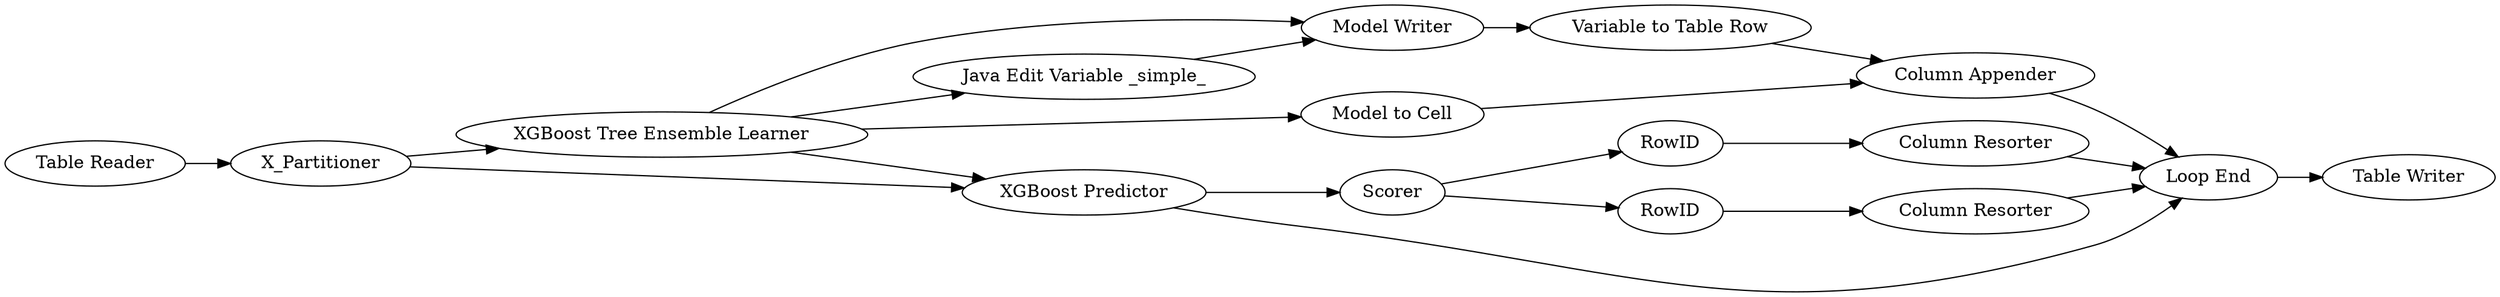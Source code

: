 digraph {
	"-578297451674073562_17905" [label="XGBoost Tree Ensemble Learner"]
	"-578297451674073562_17911" [label=Scorer]
	"-578297451674073562_17919" [label="Model Writer"]
	"-578297451674073562_17904" [label=X_Partitioner]
	"-578297451674073562_17922" [label="Column Appender"]
	"-578297451674073562_17914" [label=RowID]
	"-578297451674073562_17912" [label=RowID]
	"-578297451674073562_17915" [label="Column Resorter"]
	"-578297451674073562_17916" [label="Column Resorter"]
	"-578297451674073562_17921" [label="Variable to Table Row"]
	"-578297451674073562_17909" [label="Model to Cell"]
	"-578297451674073562_17920" [label="Java Edit Variable _simple_"]
	"-578297451674073562_17924" [label="Table Reader"]
	"-578297451674073562_17925" [label="Table Writer"]
	"-578297451674073562_17906" [label="XGBoost Predictor"]
	"-578297451674073562_17923" [label="Loop End"]
	"-578297451674073562_17905" -> "-578297451674073562_17909"
	"-578297451674073562_17916" -> "-578297451674073562_17923"
	"-578297451674073562_17905" -> "-578297451674073562_17906"
	"-578297451674073562_17911" -> "-578297451674073562_17912"
	"-578297451674073562_17923" -> "-578297451674073562_17925"
	"-578297451674073562_17905" -> "-578297451674073562_17919"
	"-578297451674073562_17906" -> "-578297451674073562_17923"
	"-578297451674073562_17919" -> "-578297451674073562_17921"
	"-578297451674073562_17921" -> "-578297451674073562_17922"
	"-578297451674073562_17914" -> "-578297451674073562_17916"
	"-578297451674073562_17906" -> "-578297451674073562_17911"
	"-578297451674073562_17922" -> "-578297451674073562_17923"
	"-578297451674073562_17904" -> "-578297451674073562_17906"
	"-578297451674073562_17924" -> "-578297451674073562_17904"
	"-578297451674073562_17909" -> "-578297451674073562_17922"
	"-578297451674073562_17915" -> "-578297451674073562_17923"
	"-578297451674073562_17920" -> "-578297451674073562_17919"
	"-578297451674073562_17911" -> "-578297451674073562_17914"
	"-578297451674073562_17912" -> "-578297451674073562_17915"
	"-578297451674073562_17905" -> "-578297451674073562_17920"
	"-578297451674073562_17904" -> "-578297451674073562_17905"
	rankdir=LR
}
